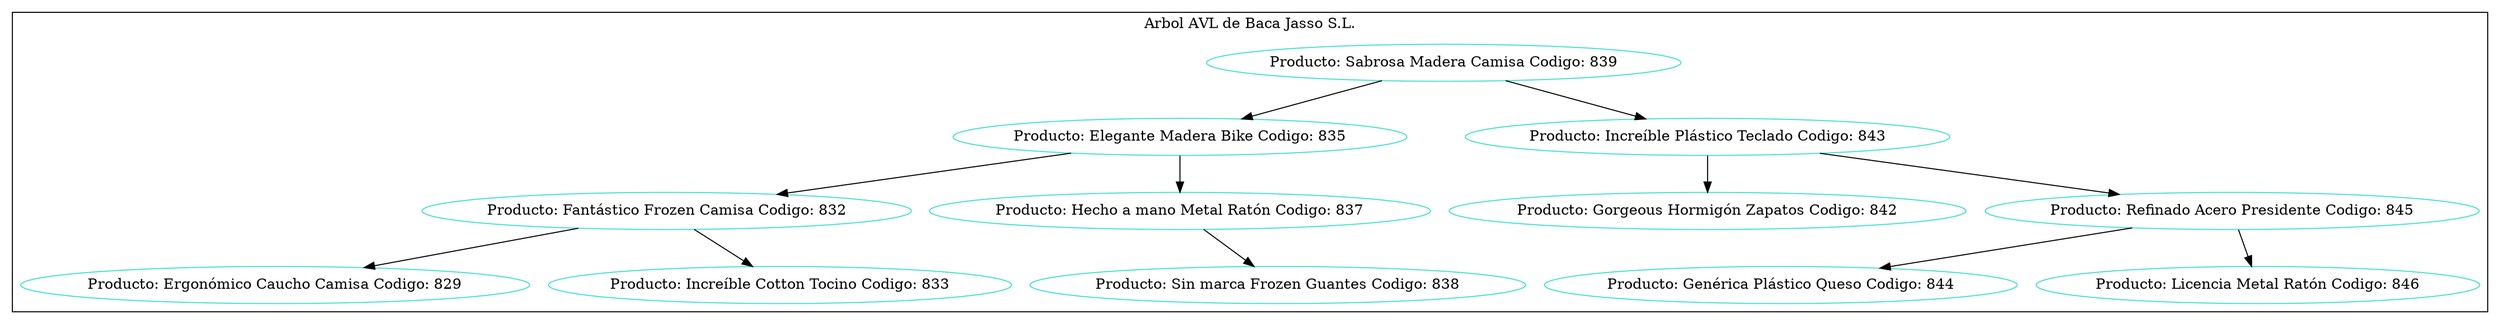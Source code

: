 digraph Hash{
node [color ="turquoise"];
subgraph clusterMarco {label="Arbol AVL de Baca Jasso S.L.";color=black;
node[label="Producto: Sabrosa Madera Camisa Codigo: 839"]839;
node[label="Producto: Elegante Madera Bike Codigo: 835"]835;
node[label="Producto: Fantástico Frozen Camisa Codigo: 832"]832;
node[label="Producto: Ergonómico Caucho Camisa Codigo: 829"]829;
node[label="Producto: Increíble Cotton Tocino Codigo: 833"]833;
node[label="Producto: Hecho a mano Metal Ratón Codigo: 837"]837;
node[label="Producto: Sin marca Frozen Guantes Codigo: 838"]838;
node[label="Producto: Increíble Plástico Teclado Codigo: 843"]843;
node[label="Producto: Gorgeous Hormigón Zapatos Codigo: 842"]842;
node[label="Producto: Refinado Acero Presidente Codigo: 845"]845;
node[label="Producto: Genérica Plástico Queso Codigo: 844"]844;
node[label="Producto: Licencia Metal Ratón Codigo: 846"]846;
832->829;
832->833;
835->832;
837->838;
835->837;
839->835;
843->842;
845->844;
845->846;
843->845;
839->843;
}
}